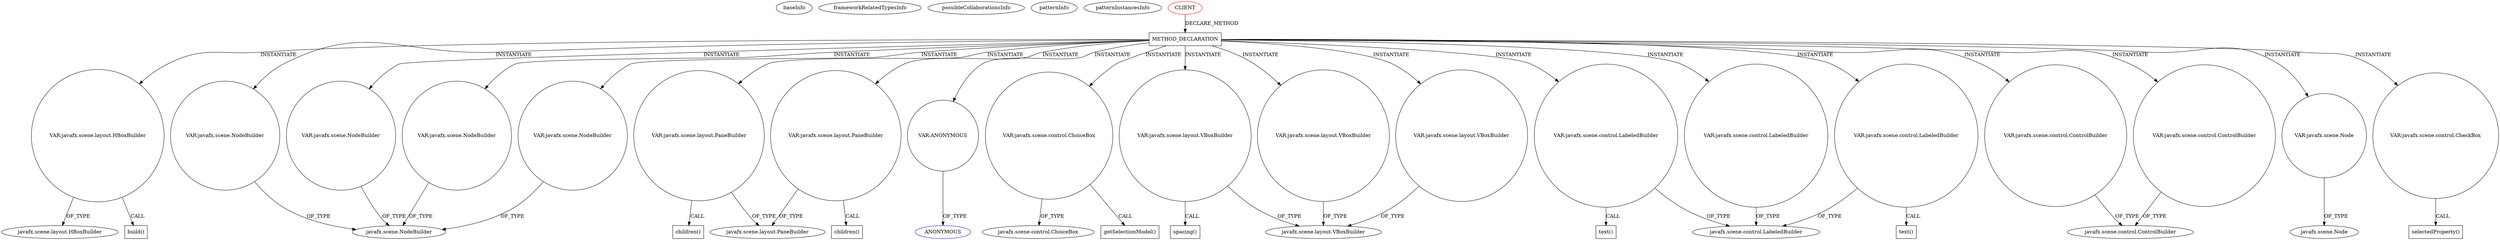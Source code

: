 digraph {
baseInfo[graphId=3550,category="pattern",isAnonymous=false,possibleRelation=false]
frameworkRelatedTypesInfo[]
possibleCollaborationsInfo[]
patternInfo[frequency=2.0,patternRootClient=0]
patternInstancesInfo[0="SaiPradeepDandem-javafx2-gradient-builder~/SaiPradeepDandem-javafx2-gradient-builder/javafx2-gradient-builder-master/src/main/java/com/javafx/gradientbuilder/application/RadialSettingsLayout.java~RadialSettingsLayout~1170",1="yorlov-VirtualPointer~/yorlov-VirtualPointer/VirtualPointer-master/src/com/blogspot/captain1653/options/OptionsStage.java~OptionsStage~4889"]
350[label="javafx.scene.layout.HBoxBuilder",vertexType="FRAMEWORK_CLASS_TYPE",isFrameworkType=false]
348[label="VAR:javafx.scene.layout.HBoxBuilder",vertexType="VARIABLE_EXPRESION",isFrameworkType=false,shape=circle]
349[label="build()",vertexType="INSIDE_CALL",isFrameworkType=false,shape=box]
56[label="METHOD_DECLARATION",vertexType="CLIENT_METHOD_DECLARATION",isFrameworkType=false,shape=box]
0[label="CLIENT",vertexType="ROOT_CLIENT_CLASS_DECLARATION",isFrameworkType=false,color=red]
292[label="VAR:javafx.scene.NodeBuilder",vertexType="VARIABLE_EXPRESION",isFrameworkType=false,shape=circle]
99[label="VAR:javafx.scene.NodeBuilder",vertexType="VARIABLE_EXPRESION",isFrameworkType=false,shape=circle]
277[label="VAR:javafx.scene.NodeBuilder",vertexType="VARIABLE_EXPRESION",isFrameworkType=false,shape=circle]
60[label="VAR:javafx.scene.NodeBuilder",vertexType="VARIABLE_EXPRESION",isFrameworkType=false,shape=circle]
432[label="VAR:javafx.scene.layout.PaneBuilder",vertexType="VARIABLE_EXPRESION",isFrameworkType=false,shape=circle]
433[label="children()",vertexType="INSIDE_CALL",isFrameworkType=false,shape=box]
351[label="VAR:javafx.scene.layout.PaneBuilder",vertexType="VARIABLE_EXPRESION",isFrameworkType=false,shape=circle]
352[label="children()",vertexType="INSIDE_CALL",isFrameworkType=false,shape=box]
319[label="VAR:ANONYMOUS",vertexType="VARIABLE_EXPRESION",isFrameworkType=false,shape=circle]
62[label="javafx.scene.NodeBuilder",vertexType="FRAMEWORK_CLASS_TYPE",isFrameworkType=false]
375[label="VAR:javafx.scene.control.ChoiceBox",vertexType="VARIABLE_EXPRESION",isFrameworkType=false,shape=circle]
376[label="javafx.scene.control.ChoiceBox",vertexType="FRAMEWORK_CLASS_TYPE",isFrameworkType=false]
398[label="getSelectionModel()",vertexType="INSIDE_CALL",isFrameworkType=false,shape=box]
414[label="VAR:javafx.scene.layout.VBoxBuilder",vertexType="VARIABLE_EXPRESION",isFrameworkType=false,shape=circle]
415[label="spacing()",vertexType="INSIDE_CALL",isFrameworkType=false,shape=box]
417[label="VAR:javafx.scene.layout.VBoxBuilder",vertexType="VARIABLE_EXPRESION",isFrameworkType=false,shape=circle]
411[label="VAR:javafx.scene.layout.VBoxBuilder",vertexType="VARIABLE_EXPRESION",isFrameworkType=false,shape=circle]
320[label="ANONYMOUS",vertexType="REFERENCE_ANONYMOUS_DECLARATION",isFrameworkType=false,color=blue]
289[label="VAR:javafx.scene.control.LabeledBuilder",vertexType="VARIABLE_EXPRESION",isFrameworkType=false,shape=circle]
65[label="javafx.scene.control.LabeledBuilder",vertexType="FRAMEWORK_CLASS_TYPE",isFrameworkType=false]
290[label="text()",vertexType="INSIDE_CALL",isFrameworkType=false,shape=box]
63[label="VAR:javafx.scene.control.LabeledBuilder",vertexType="VARIABLE_EXPRESION",isFrameworkType=false,shape=circle]
64[label="text()",vertexType="INSIDE_CALL",isFrameworkType=false,shape=box]
274[label="VAR:javafx.scene.control.LabeledBuilder",vertexType="VARIABLE_EXPRESION",isFrameworkType=false,shape=circle]
78[label="VAR:javafx.scene.control.ControlBuilder",vertexType="VARIABLE_EXPRESION",isFrameworkType=false,shape=circle]
77[label="javafx.scene.control.ControlBuilder",vertexType="FRAMEWORK_CLASS_TYPE",isFrameworkType=false]
75[label="VAR:javafx.scene.control.ControlBuilder",vertexType="VARIABLE_EXPRESION",isFrameworkType=false,shape=circle]
353[label="javafx.scene.layout.PaneBuilder",vertexType="FRAMEWORK_CLASS_TYPE",isFrameworkType=false]
325[label="VAR:javafx.scene.Node",vertexType="VARIABLE_EXPRESION",isFrameworkType=false,shape=circle]
327[label="javafx.scene.Node",vertexType="FRAMEWORK_CLASS_TYPE",isFrameworkType=false]
413[label="javafx.scene.layout.VBoxBuilder",vertexType="FRAMEWORK_CLASS_TYPE",isFrameworkType=false]
182[label="VAR:javafx.scene.control.CheckBox",vertexType="VARIABLE_EXPRESION",isFrameworkType=false,shape=circle]
231[label="selectedProperty()",vertexType="INSIDE_CALL",isFrameworkType=false,shape=box]
56->277[label="INSTANTIATE"]
56->411[label="INSTANTIATE"]
56->417[label="INSTANTIATE"]
99->62[label="OF_TYPE"]
348->350[label="OF_TYPE"]
0->56[label="DECLARE_METHOD"]
56->60[label="INSTANTIATE"]
274->65[label="OF_TYPE"]
56->348[label="INSTANTIATE"]
56->414[label="INSTANTIATE"]
432->353[label="OF_TYPE"]
56->63[label="INSTANTIATE"]
348->349[label="CALL"]
78->77[label="OF_TYPE"]
56->432[label="INSTANTIATE"]
414->415[label="CALL"]
56->351[label="INSTANTIATE"]
375->376[label="OF_TYPE"]
319->320[label="OF_TYPE"]
289->290[label="CALL"]
432->433[label="CALL"]
56->325[label="INSTANTIATE"]
351->352[label="CALL"]
351->353[label="OF_TYPE"]
60->62[label="OF_TYPE"]
56->319[label="INSTANTIATE"]
56->78[label="INSTANTIATE"]
56->289[label="INSTANTIATE"]
375->398[label="CALL"]
182->231[label="CALL"]
56->274[label="INSTANTIATE"]
56->182[label="INSTANTIATE"]
417->413[label="OF_TYPE"]
56->99[label="INSTANTIATE"]
63->65[label="OF_TYPE"]
325->327[label="OF_TYPE"]
56->375[label="INSTANTIATE"]
75->77[label="OF_TYPE"]
56->292[label="INSTANTIATE"]
277->62[label="OF_TYPE"]
414->413[label="OF_TYPE"]
292->62[label="OF_TYPE"]
411->413[label="OF_TYPE"]
56->75[label="INSTANTIATE"]
63->64[label="CALL"]
289->65[label="OF_TYPE"]
}
